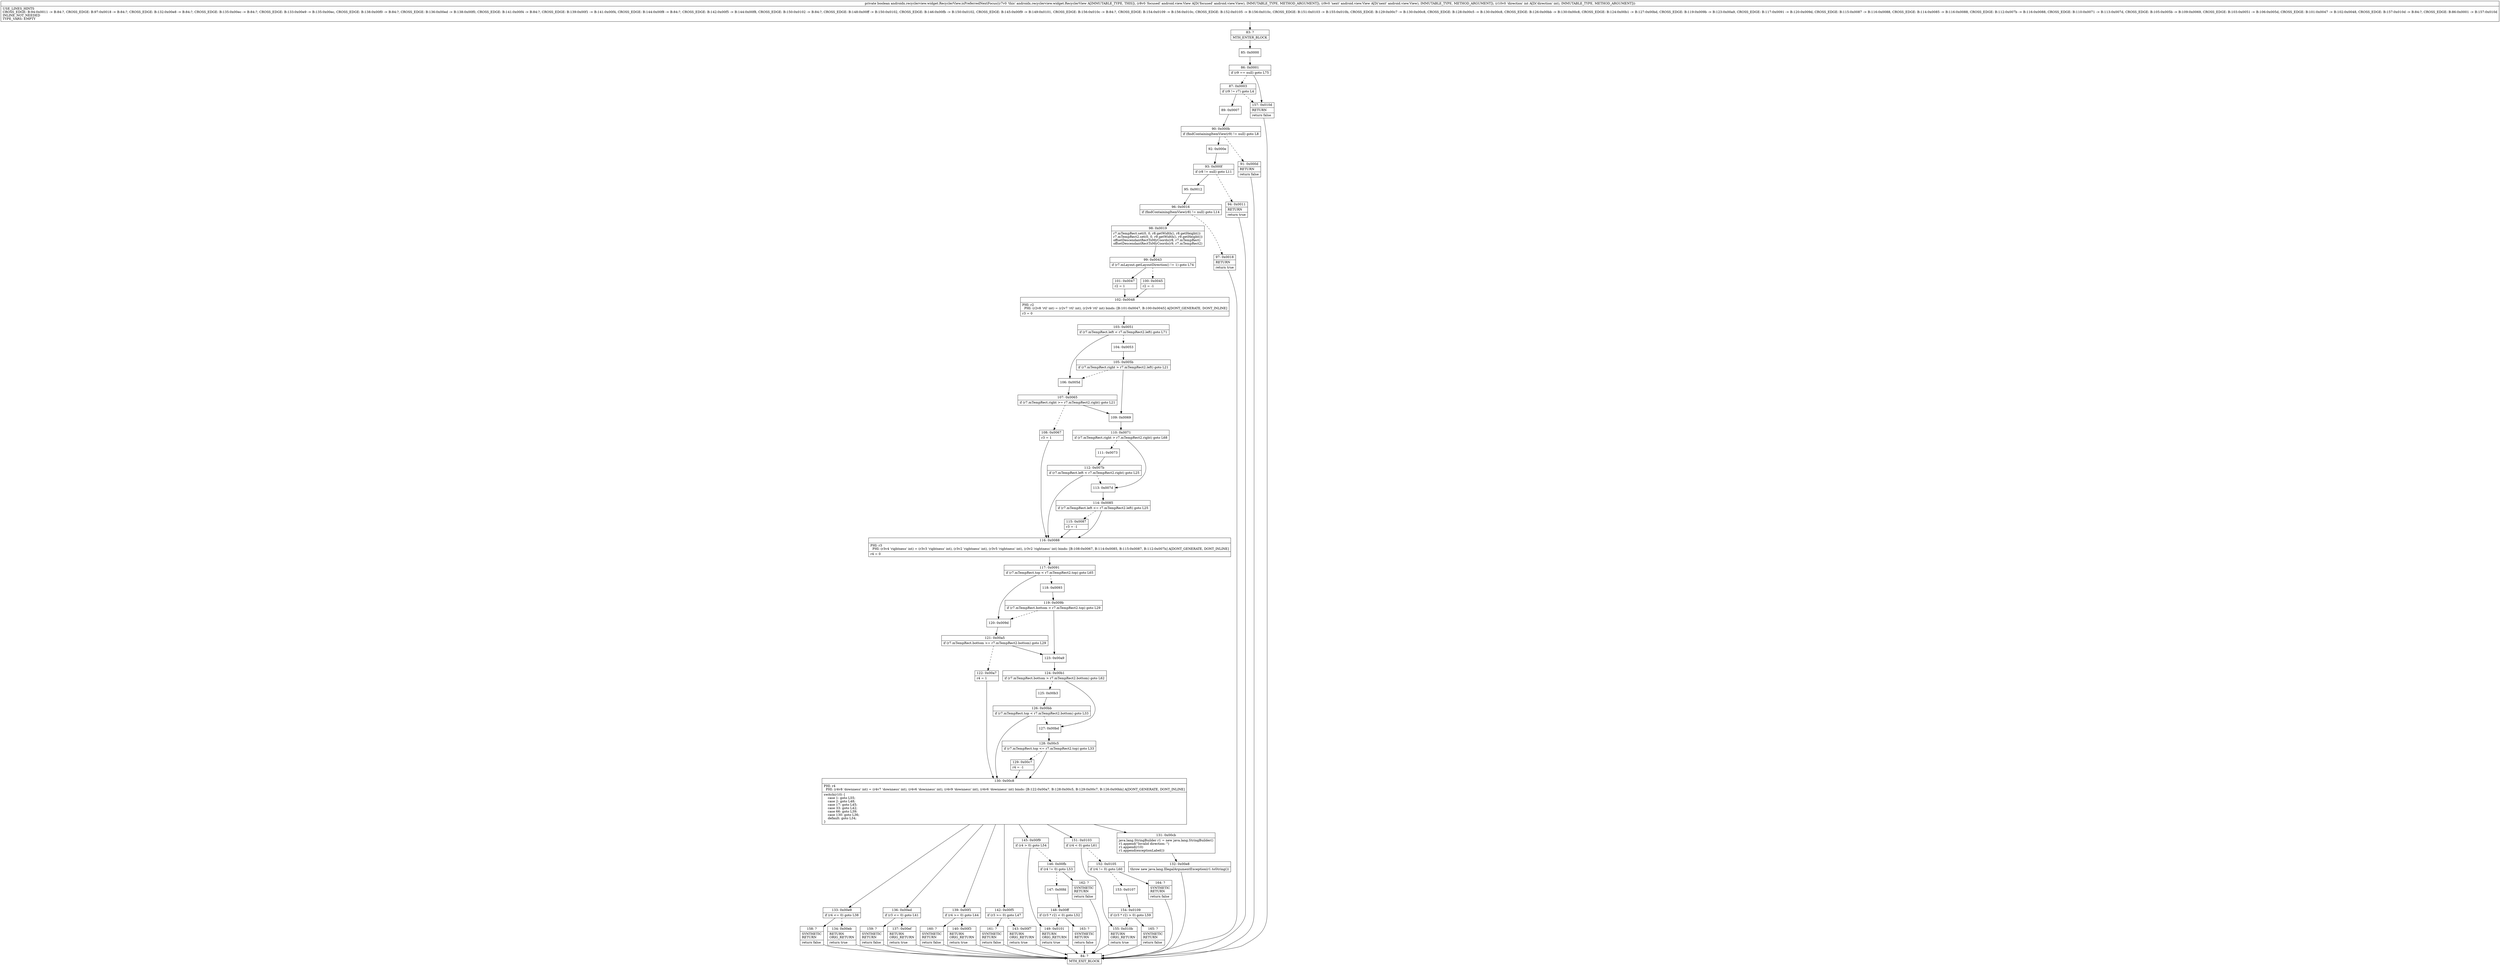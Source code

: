digraph "CFG forandroidx.recyclerview.widget.RecyclerView.isPreferredNextFocus(Landroid\/view\/View;Landroid\/view\/View;I)Z" {
Node_83 [shape=record,label="{83\:\ ?|MTH_ENTER_BLOCK\l}"];
Node_85 [shape=record,label="{85\:\ 0x0000}"];
Node_86 [shape=record,label="{86\:\ 0x0001|if (r9 == null) goto L75\l}"];
Node_87 [shape=record,label="{87\:\ 0x0003|if (r9 != r7) goto L4\l}"];
Node_89 [shape=record,label="{89\:\ 0x0007}"];
Node_90 [shape=record,label="{90\:\ 0x000b|if (findContainingItemView(r9) != null) goto L8\l}"];
Node_91 [shape=record,label="{91\:\ 0x000d|RETURN\l|return false\l}"];
Node_84 [shape=record,label="{84\:\ ?|MTH_EXIT_BLOCK\l}"];
Node_92 [shape=record,label="{92\:\ 0x000e}"];
Node_93 [shape=record,label="{93\:\ 0x000f|if (r8 != null) goto L11\l}"];
Node_94 [shape=record,label="{94\:\ 0x0011|RETURN\l|return true\l}"];
Node_95 [shape=record,label="{95\:\ 0x0012}"];
Node_96 [shape=record,label="{96\:\ 0x0016|if (findContainingItemView(r8) != null) goto L14\l}"];
Node_97 [shape=record,label="{97\:\ 0x0018|RETURN\l|return true\l}"];
Node_98 [shape=record,label="{98\:\ 0x0019|r7.mTempRect.set(0, 0, r8.getWidth(), r8.getHeight())\lr7.mTempRect2.set(0, 0, r9.getWidth(), r9.getHeight())\loffsetDescendantRectToMyCoords(r8, r7.mTempRect)\loffsetDescendantRectToMyCoords(r9, r7.mTempRect2)\l}"];
Node_99 [shape=record,label="{99\:\ 0x0043|if (r7.mLayout.getLayoutDirection() != 1) goto L74\l}"];
Node_100 [shape=record,label="{100\:\ 0x0045|r2 = \-1\l}"];
Node_102 [shape=record,label="{102\:\ 0x0048|PHI: r2 \l  PHI: (r2v8 'rtl' int) = (r2v7 'rtl' int), (r2v9 'rtl' int) binds: [B:101:0x0047, B:100:0x0045] A[DONT_GENERATE, DONT_INLINE]\l|r3 = 0\l}"];
Node_103 [shape=record,label="{103\:\ 0x0051|if (r7.mTempRect.left \< r7.mTempRect2.left) goto L71\l}"];
Node_104 [shape=record,label="{104\:\ 0x0053}"];
Node_105 [shape=record,label="{105\:\ 0x005b|if (r7.mTempRect.right \> r7.mTempRect2.left) goto L21\l}"];
Node_109 [shape=record,label="{109\:\ 0x0069}"];
Node_110 [shape=record,label="{110\:\ 0x0071|if (r7.mTempRect.right \> r7.mTempRect2.right) goto L68\l}"];
Node_111 [shape=record,label="{111\:\ 0x0073}"];
Node_112 [shape=record,label="{112\:\ 0x007b|if (r7.mTempRect.left \< r7.mTempRect2.right) goto L25\l}"];
Node_116 [shape=record,label="{116\:\ 0x0088|PHI: r3 \l  PHI: (r3v4 'rightness' int) = (r3v3 'rightness' int), (r3v2 'rightness' int), (r3v5 'rightness' int), (r3v2 'rightness' int) binds: [B:108:0x0067, B:114:0x0085, B:115:0x0087, B:112:0x007b] A[DONT_GENERATE, DONT_INLINE]\l|r4 = 0\l}"];
Node_117 [shape=record,label="{117\:\ 0x0091|if (r7.mTempRect.top \< r7.mTempRect2.top) goto L65\l}"];
Node_118 [shape=record,label="{118\:\ 0x0093}"];
Node_119 [shape=record,label="{119\:\ 0x009b|if (r7.mTempRect.bottom \> r7.mTempRect2.top) goto L29\l}"];
Node_123 [shape=record,label="{123\:\ 0x00a9}"];
Node_124 [shape=record,label="{124\:\ 0x00b1|if (r7.mTempRect.bottom \> r7.mTempRect2.bottom) goto L62\l}"];
Node_125 [shape=record,label="{125\:\ 0x00b3}"];
Node_126 [shape=record,label="{126\:\ 0x00bb|if (r7.mTempRect.top \< r7.mTempRect2.bottom) goto L33\l}"];
Node_130 [shape=record,label="{130\:\ 0x00c8|PHI: r4 \l  PHI: (r4v8 'downness' int) = (r4v7 'downness' int), (r4v6 'downness' int), (r4v9 'downness' int), (r4v6 'downness' int) binds: [B:122:0x00a7, B:128:0x00c5, B:129:0x00c7, B:126:0x00bb] A[DONT_GENERATE, DONT_INLINE]\l|switch(r10) \{\l    case 1: goto L55;\l    case 2: goto L48;\l    case 17: goto L45;\l    case 33: goto L42;\l    case 66: goto L39;\l    case 130: goto L36;\l    default: goto L34;\l\}\l}"];
Node_131 [shape=record,label="{131\:\ 0x00cb|java.lang.StringBuilder r1 = new java.lang.StringBuilder()\lr1.append(\"Invalid direction: \")\lr1.append(r10)\lr1.append(exceptionLabel())\l}"];
Node_132 [shape=record,label="{132\:\ 0x00e8|throw new java.lang.IllegalArgumentException(r1.toString())\l}"];
Node_133 [shape=record,label="{133\:\ 0x00e9|if (r4 \<= 0) goto L38\l}"];
Node_134 [shape=record,label="{134\:\ 0x00eb|RETURN\lORIG_RETURN\l|return true\l}"];
Node_158 [shape=record,label="{158\:\ ?|SYNTHETIC\lRETURN\l|return false\l}"];
Node_136 [shape=record,label="{136\:\ 0x00ed|if (r3 \<= 0) goto L41\l}"];
Node_137 [shape=record,label="{137\:\ 0x00ef|RETURN\lORIG_RETURN\l|return true\l}"];
Node_159 [shape=record,label="{159\:\ ?|SYNTHETIC\lRETURN\l|return false\l}"];
Node_139 [shape=record,label="{139\:\ 0x00f1|if (r4 \>= 0) goto L44\l}"];
Node_140 [shape=record,label="{140\:\ 0x00f3|RETURN\lORIG_RETURN\l|return true\l}"];
Node_160 [shape=record,label="{160\:\ ?|SYNTHETIC\lRETURN\l|return false\l}"];
Node_142 [shape=record,label="{142\:\ 0x00f5|if (r3 \>= 0) goto L47\l}"];
Node_143 [shape=record,label="{143\:\ 0x00f7|RETURN\lORIG_RETURN\l|return true\l}"];
Node_161 [shape=record,label="{161\:\ ?|SYNTHETIC\lRETURN\l|return false\l}"];
Node_145 [shape=record,label="{145\:\ 0x00f9|if (r4 \> 0) goto L54\l}"];
Node_146 [shape=record,label="{146\:\ 0x00fb|if (r4 != 0) goto L53\l}"];
Node_147 [shape=record,label="{147\:\ 0x00fd}"];
Node_148 [shape=record,label="{148\:\ 0x00ff|if ((r3 * r2) \< 0) goto L52\l}"];
Node_163 [shape=record,label="{163\:\ ?|SYNTHETIC\lRETURN\l|return false\l}"];
Node_162 [shape=record,label="{162\:\ ?|SYNTHETIC\lRETURN\l|return false\l}"];
Node_149 [shape=record,label="{149\:\ 0x0101|RETURN\lORIG_RETURN\l|return true\l}"];
Node_151 [shape=record,label="{151\:\ 0x0103|if (r4 \< 0) goto L61\l}"];
Node_152 [shape=record,label="{152\:\ 0x0105|if (r4 != 0) goto L60\l}"];
Node_153 [shape=record,label="{153\:\ 0x0107}"];
Node_154 [shape=record,label="{154\:\ 0x0109|if ((r3 * r2) \> 0) goto L59\l}"];
Node_165 [shape=record,label="{165\:\ ?|SYNTHETIC\lRETURN\l|return false\l}"];
Node_164 [shape=record,label="{164\:\ ?|SYNTHETIC\lRETURN\l|return false\l}"];
Node_155 [shape=record,label="{155\:\ 0x010b|RETURN\lORIG_RETURN\l|return true\l}"];
Node_127 [shape=record,label="{127\:\ 0x00bd}"];
Node_128 [shape=record,label="{128\:\ 0x00c5|if (r7.mTempRect.top \<= r7.mTempRect2.top) goto L33\l}"];
Node_129 [shape=record,label="{129\:\ 0x00c7|r4 = \-1\l}"];
Node_120 [shape=record,label="{120\:\ 0x009d}"];
Node_121 [shape=record,label="{121\:\ 0x00a5|if (r7.mTempRect.bottom \>= r7.mTempRect2.bottom) goto L29\l}"];
Node_122 [shape=record,label="{122\:\ 0x00a7|r4 = 1\l}"];
Node_113 [shape=record,label="{113\:\ 0x007d}"];
Node_114 [shape=record,label="{114\:\ 0x0085|if (r7.mTempRect.left \<= r7.mTempRect2.left) goto L25\l}"];
Node_115 [shape=record,label="{115\:\ 0x0087|r3 = \-1\l}"];
Node_106 [shape=record,label="{106\:\ 0x005d}"];
Node_107 [shape=record,label="{107\:\ 0x0065|if (r7.mTempRect.right \>= r7.mTempRect2.right) goto L21\l}"];
Node_108 [shape=record,label="{108\:\ 0x0067|r3 = 1\l}"];
Node_101 [shape=record,label="{101\:\ 0x0047|r2 = 1\l}"];
Node_157 [shape=record,label="{157\:\ 0x010d|RETURN\l|return false\l}"];
MethodNode[shape=record,label="{private boolean androidx.recyclerview.widget.RecyclerView.isPreferredNextFocus((r7v0 'this' androidx.recyclerview.widget.RecyclerView A[IMMUTABLE_TYPE, THIS]), (r8v0 'focused' android.view.View A[D('focused' android.view.View), IMMUTABLE_TYPE, METHOD_ARGUMENT]), (r9v0 'next' android.view.View A[D('next' android.view.View), IMMUTABLE_TYPE, METHOD_ARGUMENT]), (r10v0 'direction' int A[D('direction' int), IMMUTABLE_TYPE, METHOD_ARGUMENT]))  | USE_LINES_HINTS\lCROSS_EDGE: B:94:0x0011 \-\> B:84:?, CROSS_EDGE: B:97:0x0018 \-\> B:84:?, CROSS_EDGE: B:132:0x00e8 \-\> B:84:?, CROSS_EDGE: B:135:0x00ec \-\> B:84:?, CROSS_EDGE: B:133:0x00e9 \-\> B:135:0x00ec, CROSS_EDGE: B:138:0x00f0 \-\> B:84:?, CROSS_EDGE: B:136:0x00ed \-\> B:138:0x00f0, CROSS_EDGE: B:141:0x00f4 \-\> B:84:?, CROSS_EDGE: B:139:0x00f1 \-\> B:141:0x00f4, CROSS_EDGE: B:144:0x00f8 \-\> B:84:?, CROSS_EDGE: B:142:0x00f5 \-\> B:144:0x00f8, CROSS_EDGE: B:150:0x0102 \-\> B:84:?, CROSS_EDGE: B:148:0x00ff \-\> B:150:0x0102, CROSS_EDGE: B:146:0x00fb \-\> B:150:0x0102, CROSS_EDGE: B:145:0x00f9 \-\> B:149:0x0101, CROSS_EDGE: B:156:0x010c \-\> B:84:?, CROSS_EDGE: B:154:0x0109 \-\> B:156:0x010c, CROSS_EDGE: B:152:0x0105 \-\> B:156:0x010c, CROSS_EDGE: B:151:0x0103 \-\> B:155:0x010b, CROSS_EDGE: B:129:0x00c7 \-\> B:130:0x00c8, CROSS_EDGE: B:128:0x00c5 \-\> B:130:0x00c8, CROSS_EDGE: B:126:0x00bb \-\> B:130:0x00c8, CROSS_EDGE: B:124:0x00b1 \-\> B:127:0x00bd, CROSS_EDGE: B:119:0x009b \-\> B:123:0x00a9, CROSS_EDGE: B:117:0x0091 \-\> B:120:0x009d, CROSS_EDGE: B:115:0x0087 \-\> B:116:0x0088, CROSS_EDGE: B:114:0x0085 \-\> B:116:0x0088, CROSS_EDGE: B:112:0x007b \-\> B:116:0x0088, CROSS_EDGE: B:110:0x0071 \-\> B:113:0x007d, CROSS_EDGE: B:105:0x005b \-\> B:109:0x0069, CROSS_EDGE: B:103:0x0051 \-\> B:106:0x005d, CROSS_EDGE: B:101:0x0047 \-\> B:102:0x0048, CROSS_EDGE: B:157:0x010d \-\> B:84:?, CROSS_EDGE: B:86:0x0001 \-\> B:157:0x010d\lINLINE_NOT_NEEDED\lTYPE_VARS: EMPTY\l}"];
MethodNode -> Node_83;Node_83 -> Node_85;
Node_85 -> Node_86;
Node_86 -> Node_87[style=dashed];
Node_86 -> Node_157;
Node_87 -> Node_89;
Node_87 -> Node_157[style=dashed];
Node_89 -> Node_90;
Node_90 -> Node_91[style=dashed];
Node_90 -> Node_92;
Node_91 -> Node_84;
Node_92 -> Node_93;
Node_93 -> Node_94[style=dashed];
Node_93 -> Node_95;
Node_94 -> Node_84;
Node_95 -> Node_96;
Node_96 -> Node_97[style=dashed];
Node_96 -> Node_98;
Node_97 -> Node_84;
Node_98 -> Node_99;
Node_99 -> Node_100[style=dashed];
Node_99 -> Node_101;
Node_100 -> Node_102;
Node_102 -> Node_103;
Node_103 -> Node_104[style=dashed];
Node_103 -> Node_106;
Node_104 -> Node_105;
Node_105 -> Node_106[style=dashed];
Node_105 -> Node_109;
Node_109 -> Node_110;
Node_110 -> Node_111[style=dashed];
Node_110 -> Node_113;
Node_111 -> Node_112;
Node_112 -> Node_113[style=dashed];
Node_112 -> Node_116;
Node_116 -> Node_117;
Node_117 -> Node_118[style=dashed];
Node_117 -> Node_120;
Node_118 -> Node_119;
Node_119 -> Node_120[style=dashed];
Node_119 -> Node_123;
Node_123 -> Node_124;
Node_124 -> Node_125[style=dashed];
Node_124 -> Node_127;
Node_125 -> Node_126;
Node_126 -> Node_127[style=dashed];
Node_126 -> Node_130;
Node_130 -> Node_131;
Node_130 -> Node_133;
Node_130 -> Node_136;
Node_130 -> Node_139;
Node_130 -> Node_142;
Node_130 -> Node_145;
Node_130 -> Node_151;
Node_131 -> Node_132;
Node_132 -> Node_84;
Node_133 -> Node_134[style=dashed];
Node_133 -> Node_158;
Node_134 -> Node_84;
Node_158 -> Node_84;
Node_136 -> Node_137[style=dashed];
Node_136 -> Node_159;
Node_137 -> Node_84;
Node_159 -> Node_84;
Node_139 -> Node_140[style=dashed];
Node_139 -> Node_160;
Node_140 -> Node_84;
Node_160 -> Node_84;
Node_142 -> Node_143[style=dashed];
Node_142 -> Node_161;
Node_143 -> Node_84;
Node_161 -> Node_84;
Node_145 -> Node_146[style=dashed];
Node_145 -> Node_149;
Node_146 -> Node_147[style=dashed];
Node_146 -> Node_162;
Node_147 -> Node_148;
Node_148 -> Node_149[style=dashed];
Node_148 -> Node_163;
Node_163 -> Node_84;
Node_162 -> Node_84;
Node_149 -> Node_84;
Node_151 -> Node_152[style=dashed];
Node_151 -> Node_155;
Node_152 -> Node_153[style=dashed];
Node_152 -> Node_164;
Node_153 -> Node_154;
Node_154 -> Node_155[style=dashed];
Node_154 -> Node_165;
Node_165 -> Node_84;
Node_164 -> Node_84;
Node_155 -> Node_84;
Node_127 -> Node_128;
Node_128 -> Node_129[style=dashed];
Node_128 -> Node_130;
Node_129 -> Node_130;
Node_120 -> Node_121;
Node_121 -> Node_122[style=dashed];
Node_121 -> Node_123;
Node_122 -> Node_130;
Node_113 -> Node_114;
Node_114 -> Node_115[style=dashed];
Node_114 -> Node_116;
Node_115 -> Node_116;
Node_106 -> Node_107;
Node_107 -> Node_108[style=dashed];
Node_107 -> Node_109;
Node_108 -> Node_116;
Node_101 -> Node_102;
Node_157 -> Node_84;
}


